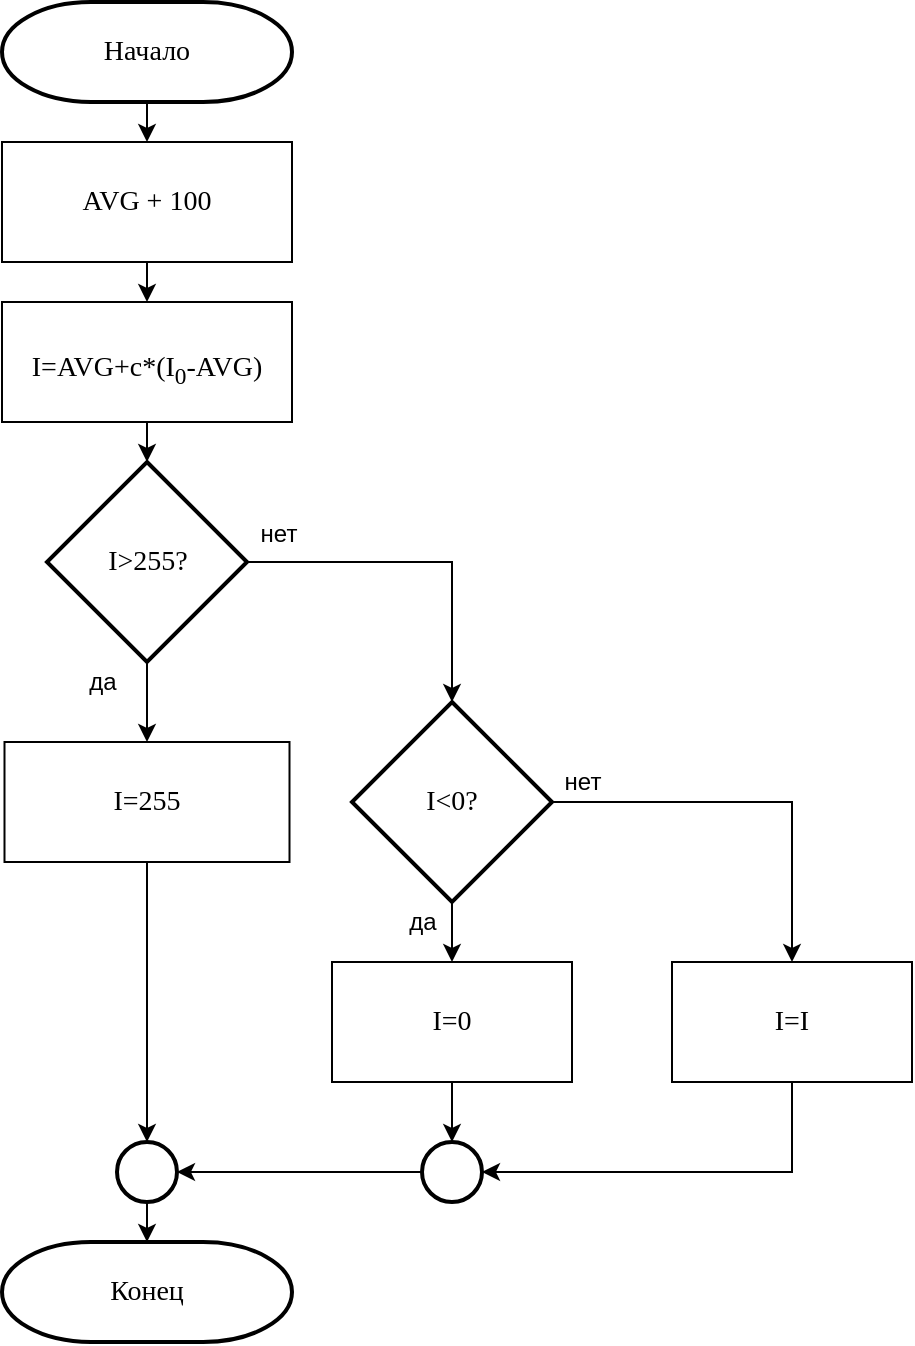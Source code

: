<mxfile version="12.6.5" type="device" pages="7"><diagram id="uu2muTnytxg8bOcGCWo8" name="А1 Повышение контраста"><mxGraphModel dx="1086" dy="806" grid="0" gridSize="10" guides="1" tooltips="1" connect="1" arrows="1" fold="1" page="1" pageScale="1" pageWidth="827" pageHeight="1169" math="0" shadow="0"><root><mxCell id="0"/><mxCell id="1" parent="0"/><mxCell id="JZ5MmsH0uxC-nRDER3Vd-10" style="edgeStyle=orthogonalEdgeStyle;rounded=0;orthogonalLoop=1;jettySize=auto;html=1;exitX=0.5;exitY=1;exitDx=0;exitDy=0;exitPerimeter=0;entryX=0.5;entryY=0;entryDx=0;entryDy=0;" parent="1" source="JZ5MmsH0uxC-nRDER3Vd-1" target="JZ5MmsH0uxC-nRDER3Vd-2" edge="1"><mxGeometry relative="1" as="geometry"/></mxCell><mxCell id="JZ5MmsH0uxC-nRDER3Vd-1" value="&lt;font face=&quot;Times New Roman&quot; style=&quot;font-size: 14px&quot;&gt;Начало&lt;/font&gt;" style="strokeWidth=2;html=1;shape=mxgraph.flowchart.terminator;whiteSpace=wrap;" parent="1" vertex="1"><mxGeometry x="55" y="210" width="145" height="50" as="geometry"/></mxCell><mxCell id="JZ5MmsH0uxC-nRDER3Vd-11" style="edgeStyle=orthogonalEdgeStyle;rounded=0;orthogonalLoop=1;jettySize=auto;html=1;exitX=0.5;exitY=1;exitDx=0;exitDy=0;entryX=0.5;entryY=0;entryDx=0;entryDy=0;" parent="1" source="JZ5MmsH0uxC-nRDER3Vd-2" target="JZ5MmsH0uxC-nRDER3Vd-3" edge="1"><mxGeometry relative="1" as="geometry"/></mxCell><mxCell id="JZ5MmsH0uxC-nRDER3Vd-2" value="&lt;font style=&quot;font-size: 14px&quot; face=&quot;Times New Roman&quot;&gt;AVG + 100&lt;/font&gt;" style="rounded=0;whiteSpace=wrap;html=1;" parent="1" vertex="1"><mxGeometry x="55" y="280" width="145" height="60" as="geometry"/></mxCell><mxCell id="JZ5MmsH0uxC-nRDER3Vd-12" style="edgeStyle=orthogonalEdgeStyle;rounded=0;orthogonalLoop=1;jettySize=auto;html=1;exitX=0.5;exitY=1;exitDx=0;exitDy=0;entryX=0.5;entryY=0;entryDx=0;entryDy=0;entryPerimeter=0;" parent="1" source="JZ5MmsH0uxC-nRDER3Vd-3" target="JZ5MmsH0uxC-nRDER3Vd-4" edge="1"><mxGeometry relative="1" as="geometry"/></mxCell><mxCell id="JZ5MmsH0uxC-nRDER3Vd-3" value="&lt;font face=&quot;Times New Roman&quot; style=&quot;font-size: 14px&quot;&gt;I=AVG+c*(I&lt;sub&gt;0&lt;/sub&gt;-AVG)&lt;/font&gt;&lt;span style=&quot;font-size: 14pt ; line-height: 28px ; font-family: &amp;#34;times new roman&amp;#34; , serif&quot;&gt;&lt;span style=&quot;position: relative ; top: 6pt&quot;&gt;&lt;/span&gt;&lt;/span&gt;&lt;span style=&quot;white-space: normal ; font-size: 14pt ; line-height: 28px ; font-family: &amp;#34;times new roman&amp;#34; , serif&quot;&gt;&lt;span style=&quot;position: relative ; top: 6pt&quot;&gt;&lt;/span&gt;&lt;/span&gt;" style="rounded=0;whiteSpace=wrap;html=1;" parent="1" vertex="1"><mxGeometry x="55" y="360" width="145" height="60" as="geometry"/></mxCell><mxCell id="JZ5MmsH0uxC-nRDER3Vd-13" style="edgeStyle=orthogonalEdgeStyle;rounded=0;orthogonalLoop=1;jettySize=auto;html=1;exitX=0.5;exitY=1;exitDx=0;exitDy=0;exitPerimeter=0;entryX=0.5;entryY=0;entryDx=0;entryDy=0;" parent="1" source="JZ5MmsH0uxC-nRDER3Vd-4" target="JZ5MmsH0uxC-nRDER3Vd-5" edge="1"><mxGeometry relative="1" as="geometry"/></mxCell><mxCell id="JZ5MmsH0uxC-nRDER3Vd-14" style="edgeStyle=orthogonalEdgeStyle;rounded=0;orthogonalLoop=1;jettySize=auto;html=1;exitX=1;exitY=0.5;exitDx=0;exitDy=0;exitPerimeter=0;entryX=0.5;entryY=0;entryDx=0;entryDy=0;entryPerimeter=0;" parent="1" source="JZ5MmsH0uxC-nRDER3Vd-4" target="JZ5MmsH0uxC-nRDER3Vd-6" edge="1"><mxGeometry relative="1" as="geometry"/></mxCell><mxCell id="JZ5MmsH0uxC-nRDER3Vd-4" value="&lt;font face=&quot;Times New Roman&quot; style=&quot;font-size: 14px&quot;&gt;I&amp;gt;255?&lt;/font&gt;" style="strokeWidth=2;html=1;shape=mxgraph.flowchart.decision;whiteSpace=wrap;" parent="1" vertex="1"><mxGeometry x="77.5" y="440" width="100" height="100" as="geometry"/></mxCell><mxCell id="JZ5MmsH0uxC-nRDER3Vd-23" style="edgeStyle=orthogonalEdgeStyle;rounded=0;orthogonalLoop=1;jettySize=auto;html=1;exitX=0.5;exitY=1;exitDx=0;exitDy=0;entryX=0.5;entryY=0;entryDx=0;entryDy=0;entryPerimeter=0;" parent="1" source="JZ5MmsH0uxC-nRDER3Vd-5" target="JZ5MmsH0uxC-nRDER3Vd-21" edge="1"><mxGeometry relative="1" as="geometry"/></mxCell><mxCell id="JZ5MmsH0uxC-nRDER3Vd-5" value="&lt;font face=&quot;Times New Roman&quot; style=&quot;font-size: 14px&quot;&gt;I=255&lt;/font&gt;" style="rounded=0;whiteSpace=wrap;html=1;" parent="1" vertex="1"><mxGeometry x="56.25" y="580" width="142.5" height="60" as="geometry"/></mxCell><mxCell id="JZ5MmsH0uxC-nRDER3Vd-17" style="edgeStyle=orthogonalEdgeStyle;rounded=0;orthogonalLoop=1;jettySize=auto;html=1;exitX=0.5;exitY=1;exitDx=0;exitDy=0;exitPerimeter=0;" parent="1" source="JZ5MmsH0uxC-nRDER3Vd-6" target="JZ5MmsH0uxC-nRDER3Vd-7" edge="1"><mxGeometry relative="1" as="geometry"/></mxCell><mxCell id="JZ5MmsH0uxC-nRDER3Vd-19" style="edgeStyle=orthogonalEdgeStyle;rounded=0;orthogonalLoop=1;jettySize=auto;html=1;exitX=1;exitY=0.5;exitDx=0;exitDy=0;exitPerimeter=0;" parent="1" source="JZ5MmsH0uxC-nRDER3Vd-6" target="JZ5MmsH0uxC-nRDER3Vd-8" edge="1"><mxGeometry relative="1" as="geometry"/></mxCell><mxCell id="JZ5MmsH0uxC-nRDER3Vd-6" value="&lt;font face=&quot;Times New Roman&quot; style=&quot;font-size: 14px&quot;&gt;I&amp;lt;0?&lt;/font&gt;" style="strokeWidth=2;html=1;shape=mxgraph.flowchart.decision;whiteSpace=wrap;" parent="1" vertex="1"><mxGeometry x="230" y="560" width="100" height="100" as="geometry"/></mxCell><mxCell id="JZ5MmsH0uxC-nRDER3Vd-25" style="edgeStyle=orthogonalEdgeStyle;rounded=0;orthogonalLoop=1;jettySize=auto;html=1;exitX=0.5;exitY=1;exitDx=0;exitDy=0;entryX=0.5;entryY=0;entryDx=0;entryDy=0;entryPerimeter=0;" parent="1" source="JZ5MmsH0uxC-nRDER3Vd-7" target="JZ5MmsH0uxC-nRDER3Vd-24" edge="1"><mxGeometry relative="1" as="geometry"/></mxCell><mxCell id="JZ5MmsH0uxC-nRDER3Vd-7" value="&lt;font face=&quot;Times New Roman&quot; style=&quot;font-size: 14px&quot;&gt;I=0&lt;/font&gt;" style="rounded=0;whiteSpace=wrap;html=1;" parent="1" vertex="1"><mxGeometry x="220" y="690" width="120" height="60" as="geometry"/></mxCell><mxCell id="JZ5MmsH0uxC-nRDER3Vd-26" style="edgeStyle=orthogonalEdgeStyle;rounded=0;orthogonalLoop=1;jettySize=auto;html=1;exitX=0.5;exitY=1;exitDx=0;exitDy=0;entryX=1;entryY=0.5;entryDx=0;entryDy=0;entryPerimeter=0;" parent="1" source="JZ5MmsH0uxC-nRDER3Vd-8" target="JZ5MmsH0uxC-nRDER3Vd-24" edge="1"><mxGeometry relative="1" as="geometry"/></mxCell><mxCell id="JZ5MmsH0uxC-nRDER3Vd-8" value="&lt;font face=&quot;Times New Roman&quot; style=&quot;font-size: 14px&quot;&gt;I=I&lt;/font&gt;" style="rounded=0;whiteSpace=wrap;html=1;" parent="1" vertex="1"><mxGeometry x="390" y="690" width="120" height="60" as="geometry"/></mxCell><mxCell id="JZ5MmsH0uxC-nRDER3Vd-9" value="&lt;font face=&quot;Times New Roman&quot;&gt;&lt;span style=&quot;font-size: 14px&quot;&gt;Конец&lt;/span&gt;&lt;/font&gt;" style="strokeWidth=2;html=1;shape=mxgraph.flowchart.terminator;whiteSpace=wrap;" parent="1" vertex="1"><mxGeometry x="55" y="830" width="145" height="50" as="geometry"/></mxCell><mxCell id="JZ5MmsH0uxC-nRDER3Vd-15" value="да" style="text;html=1;align=center;verticalAlign=middle;resizable=0;points=[];autosize=1;" parent="1" vertex="1"><mxGeometry x="90" y="540" width="30" height="20" as="geometry"/></mxCell><mxCell id="JZ5MmsH0uxC-nRDER3Vd-16" value="нет" style="text;html=1;align=center;verticalAlign=middle;resizable=0;points=[];autosize=1;" parent="1" vertex="1"><mxGeometry x="177.5" y="466" width="30" height="20" as="geometry"/></mxCell><mxCell id="JZ5MmsH0uxC-nRDER3Vd-18" value="да" style="text;html=1;align=center;verticalAlign=middle;resizable=0;points=[];autosize=1;" parent="1" vertex="1"><mxGeometry x="250" y="660" width="30" height="20" as="geometry"/></mxCell><mxCell id="JZ5MmsH0uxC-nRDER3Vd-20" value="нет" style="text;html=1;align=center;verticalAlign=middle;resizable=0;points=[];autosize=1;" parent="1" vertex="1"><mxGeometry x="330" y="590" width="30" height="20" as="geometry"/></mxCell><mxCell id="JZ5MmsH0uxC-nRDER3Vd-22" style="edgeStyle=orthogonalEdgeStyle;rounded=0;orthogonalLoop=1;jettySize=auto;html=1;exitX=0.5;exitY=1;exitDx=0;exitDy=0;exitPerimeter=0;entryX=0.5;entryY=0;entryDx=0;entryDy=0;entryPerimeter=0;" parent="1" source="JZ5MmsH0uxC-nRDER3Vd-21" target="JZ5MmsH0uxC-nRDER3Vd-9" edge="1"><mxGeometry relative="1" as="geometry"/></mxCell><mxCell id="JZ5MmsH0uxC-nRDER3Vd-21" value="" style="strokeWidth=2;html=1;shape=mxgraph.flowchart.start_2;whiteSpace=wrap;" parent="1" vertex="1"><mxGeometry x="112.5" y="780" width="30" height="30" as="geometry"/></mxCell><mxCell id="JZ5MmsH0uxC-nRDER3Vd-27" style="edgeStyle=orthogonalEdgeStyle;rounded=0;orthogonalLoop=1;jettySize=auto;html=1;exitX=0;exitY=0.5;exitDx=0;exitDy=0;exitPerimeter=0;entryX=1;entryY=0.5;entryDx=0;entryDy=0;entryPerimeter=0;" parent="1" source="JZ5MmsH0uxC-nRDER3Vd-24" target="JZ5MmsH0uxC-nRDER3Vd-21" edge="1"><mxGeometry relative="1" as="geometry"/></mxCell><mxCell id="JZ5MmsH0uxC-nRDER3Vd-24" value="" style="strokeWidth=2;html=1;shape=mxgraph.flowchart.start_2;whiteSpace=wrap;" parent="1" vertex="1"><mxGeometry x="265" y="780" width="30" height="30" as="geometry"/></mxCell></root></mxGraphModel></diagram><diagram id="bX3_9jo1nmyJnsdHX9v1" name="А2 Удаление световых бликов"><mxGraphModel dx="1486" dy="806" grid="0" gridSize="10" guides="0" tooltips="1" connect="0" arrows="0" fold="1" page="0" pageScale="1" pageWidth="827" pageHeight="1169" math="0" shadow="0"><root><mxCell id="y3ShdnKkMd50CmlQq-lV-0"/><mxCell id="y3ShdnKkMd50CmlQq-lV-1" parent="y3ShdnKkMd50CmlQq-lV-0"/><mxCell id="ajP36oWPyEEUVl3osdqM-0" style="edgeStyle=orthogonalEdgeStyle;rounded=0;orthogonalLoop=1;jettySize=auto;html=1;exitX=0.5;exitY=1;exitDx=0;exitDy=0;exitPerimeter=0;entryX=0.5;entryY=0;entryDx=0;entryDy=0;" parent="y3ShdnKkMd50CmlQq-lV-1" source="ajP36oWPyEEUVl3osdqM-1" target="ajP36oWPyEEUVl3osdqM-3" edge="1"><mxGeometry relative="1" as="geometry"/></mxCell><mxCell id="ajP36oWPyEEUVl3osdqM-1" value="&lt;font face=&quot;Times New Roman&quot; style=&quot;font-size: 14px&quot;&gt;Начало&lt;/font&gt;" style="strokeWidth=2;html=1;shape=mxgraph.flowchart.terminator;whiteSpace=wrap;" parent="y3ShdnKkMd50CmlQq-lV-1" vertex="1"><mxGeometry y="100" width="145" height="50" as="geometry"/></mxCell><mxCell id="ajP36oWPyEEUVl3osdqM-2" style="edgeStyle=orthogonalEdgeStyle;rounded=0;orthogonalLoop=1;jettySize=auto;html=1;exitX=0.5;exitY=1;exitDx=0;exitDy=0;entryX=0.5;entryY=0;entryDx=0;entryDy=0;" parent="y3ShdnKkMd50CmlQq-lV-1" source="ajP36oWPyEEUVl3osdqM-3" target="ajP36oWPyEEUVl3osdqM-5" edge="1"><mxGeometry relative="1" as="geometry"/></mxCell><mxCell id="ajP36oWPyEEUVl3osdqM-3" value="&lt;font style=&quot;font-size: 14px&quot; face=&quot;Times New Roman&quot;&gt;Бинаризация&lt;/font&gt;" style="rounded=0;whiteSpace=wrap;html=1;" parent="y3ShdnKkMd50CmlQq-lV-1" vertex="1"><mxGeometry y="170" width="145" height="60" as="geometry"/></mxCell><mxCell id="ajP36oWPyEEUVl3osdqM-4" style="edgeStyle=orthogonalEdgeStyle;rounded=0;orthogonalLoop=1;jettySize=auto;html=1;exitX=0.5;exitY=1;exitDx=0;exitDy=0;entryX=0.5;entryY=0;entryDx=0;entryDy=0;entryPerimeter=0;" parent="y3ShdnKkMd50CmlQq-lV-1" source="ajP36oWPyEEUVl3osdqM-5" edge="1"><mxGeometry relative="1" as="geometry"><mxPoint x="72.5" y="330" as="targetPoint"/></mxGeometry></mxCell><mxCell id="ajP36oWPyEEUVl3osdqM-5" value="&lt;font face=&quot;Times New Roman&quot;&gt;&lt;span style=&quot;font-size: 14px&quot;&gt;Медианная фильтрация ядром 3 на 3&lt;/span&gt;&lt;/font&gt;" style="rounded=0;whiteSpace=wrap;html=1;" parent="y3ShdnKkMd50CmlQq-lV-1" vertex="1"><mxGeometry y="250" width="145" height="60" as="geometry"/></mxCell><mxCell id="ajP36oWPyEEUVl3osdqM-18" value="&lt;font face=&quot;Times New Roman&quot;&gt;&lt;span style=&quot;font-size: 14px&quot;&gt;Конец&lt;/span&gt;&lt;/font&gt;" style="strokeWidth=2;html=1;shape=mxgraph.flowchart.terminator;whiteSpace=wrap;" parent="y3ShdnKkMd50CmlQq-lV-1" vertex="1"><mxGeometry y="860" width="145" height="50" as="geometry"/></mxCell><mxCell id="ajP36oWPyEEUVl3osdqM-29" value="" style="edgeStyle=orthogonalEdgeStyle;rounded=0;orthogonalLoop=1;jettySize=auto;html=1;" parent="y3ShdnKkMd50CmlQq-lV-1" source="ajP36oWPyEEUVl3osdqM-27" target="ajP36oWPyEEUVl3osdqM-28" edge="1"><mxGeometry relative="1" as="geometry"/></mxCell><mxCell id="ajP36oWPyEEUVl3osdqM-27" value="&lt;font face=&quot;Times New Roman&quot;&gt;&lt;span style=&quot;font-size: 14px&quot;&gt;Дилатация ядром 7 на 7&lt;/span&gt;&lt;/font&gt;" style="rounded=0;whiteSpace=wrap;html=1;" parent="y3ShdnKkMd50CmlQq-lV-1" vertex="1"><mxGeometry y="330" width="145" height="60" as="geometry"/></mxCell><mxCell id="ajP36oWPyEEUVl3osdqM-31" value="" style="edgeStyle=orthogonalEdgeStyle;rounded=0;orthogonalLoop=1;jettySize=auto;html=1;" parent="y3ShdnKkMd50CmlQq-lV-1" source="ajP36oWPyEEUVl3osdqM-28" target="ajP36oWPyEEUVl3osdqM-30" edge="1"><mxGeometry relative="1" as="geometry"/></mxCell><mxCell id="ajP36oWPyEEUVl3osdqM-28" value="&lt;font face=&quot;Times New Roman&quot;&gt;&lt;span style=&quot;font-size: 14px&quot;&gt;Поиск контуров&lt;/span&gt;&lt;/font&gt;" style="rounded=0;whiteSpace=wrap;html=1;" parent="y3ShdnKkMd50CmlQq-lV-1" vertex="1"><mxGeometry y="410" width="145" height="60" as="geometry"/></mxCell><mxCell id="ajP36oWPyEEUVl3osdqM-33" value="" style="edgeStyle=orthogonalEdgeStyle;rounded=0;orthogonalLoop=1;jettySize=auto;html=1;" parent="y3ShdnKkMd50CmlQq-lV-1" source="ajP36oWPyEEUVl3osdqM-30" edge="1"><mxGeometry relative="1" as="geometry"><mxPoint x="72.5" y="570" as="targetPoint"/></mxGeometry></mxCell><mxCell id="ajP36oWPyEEUVl3osdqM-30" value="&lt;font face=&quot;Times New Roman&quot;&gt;&lt;span style=&quot;font-size: 14px&quot;&gt;Определение площади контуров&lt;/span&gt;&lt;/font&gt;" style="rounded=0;whiteSpace=wrap;html=1;" parent="y3ShdnKkMd50CmlQq-lV-1" vertex="1"><mxGeometry y="490" width="145" height="60" as="geometry"/></mxCell><mxCell id="ajP36oWPyEEUVl3osdqM-36" style="edgeStyle=orthogonalEdgeStyle;rounded=0;orthogonalLoop=1;jettySize=auto;html=1;exitX=0.5;exitY=1;exitDx=0;exitDy=0;" parent="y3ShdnKkMd50CmlQq-lV-1" source="ajP36oWPyEEUVl3osdqM-34" target="ajP36oWPyEEUVl3osdqM-35" edge="1"><mxGeometry relative="1" as="geometry"/></mxCell><mxCell id="ajP36oWPyEEUVl3osdqM-39" style="edgeStyle=orthogonalEdgeStyle;rounded=0;orthogonalLoop=1;jettySize=auto;html=1;exitX=1;exitY=0.5;exitDx=0;exitDy=0;entryX=0.5;entryY=0;entryDx=0;entryDy=0;" parent="y3ShdnKkMd50CmlQq-lV-1" source="ajP36oWPyEEUVl3osdqM-34" target="ajP36oWPyEEUVl3osdqM-38" edge="1"><mxGeometry relative="1" as="geometry"/></mxCell><mxCell id="ajP36oWPyEEUVl3osdqM-34" value="&lt;font face=&quot;Times New Roman&quot;&gt;Площадь хотя &lt;br&gt;бы одного контура&lt;br&gt;&amp;nbsp;&amp;gt;=5000 пикселей?&lt;/font&gt;" style="rhombus;whiteSpace=wrap;html=1;" parent="y3ShdnKkMd50CmlQq-lV-1" vertex="1"><mxGeometry x="3.75" y="570" width="137.5" height="137.5" as="geometry"/></mxCell><mxCell id="ajP36oWPyEEUVl3osdqM-43" style="edgeStyle=orthogonalEdgeStyle;rounded=0;orthogonalLoop=1;jettySize=auto;html=1;exitX=0.5;exitY=1;exitDx=0;exitDy=0;entryX=0.5;entryY=0;entryDx=0;entryDy=0;entryPerimeter=0;" parent="y3ShdnKkMd50CmlQq-lV-1" source="ajP36oWPyEEUVl3osdqM-35" target="ajP36oWPyEEUVl3osdqM-42" edge="1"><mxGeometry relative="1" as="geometry"/></mxCell><mxCell id="ajP36oWPyEEUVl3osdqM-35" value="&lt;font face=&quot;Times New Roman&quot;&gt;&lt;span style=&quot;font-size: 14px&quot;&gt;Заполнение площади этих контуров фоновым цветом&lt;/span&gt;&lt;/font&gt;" style="rounded=0;whiteSpace=wrap;html=1;" parent="y3ShdnKkMd50CmlQq-lV-1" vertex="1"><mxGeometry y="730" width="145" height="60" as="geometry"/></mxCell><mxCell id="ajP36oWPyEEUVl3osdqM-45" style="edgeStyle=orthogonalEdgeStyle;rounded=0;orthogonalLoop=1;jettySize=auto;html=1;exitX=0.5;exitY=1;exitDx=0;exitDy=0;entryX=1;entryY=0.5;entryDx=0;entryDy=0;entryPerimeter=0;" parent="y3ShdnKkMd50CmlQq-lV-1" source="ajP36oWPyEEUVl3osdqM-38" target="ajP36oWPyEEUVl3osdqM-42" edge="1"><mxGeometry relative="1" as="geometry"/></mxCell><mxCell id="ajP36oWPyEEUVl3osdqM-38" value="&lt;font face=&quot;Times New Roman&quot;&gt;&lt;span style=&quot;font-size: 14px&quot;&gt;Отсутствие блика&lt;/span&gt;&lt;/font&gt;" style="rounded=0;whiteSpace=wrap;html=1;" parent="y3ShdnKkMd50CmlQq-lV-1" vertex="1"><mxGeometry x="170" y="730" width="145" height="60" as="geometry"/></mxCell><mxCell id="ajP36oWPyEEUVl3osdqM-40" value="да" style="text;html=1;align=center;verticalAlign=middle;resizable=0;points=[];autosize=1;" parent="y3ShdnKkMd50CmlQq-lV-1" vertex="1"><mxGeometry x="39" y="707.5" width="30" height="20" as="geometry"/></mxCell><mxCell id="ajP36oWPyEEUVl3osdqM-41" value="нет" style="text;html=1;align=center;verticalAlign=middle;resizable=0;points=[];autosize=1;" parent="y3ShdnKkMd50CmlQq-lV-1" vertex="1"><mxGeometry x="141.25" y="614" width="30" height="20" as="geometry"/></mxCell><mxCell id="ajP36oWPyEEUVl3osdqM-44" style="edgeStyle=orthogonalEdgeStyle;rounded=0;orthogonalLoop=1;jettySize=auto;html=1;exitX=0.5;exitY=1;exitDx=0;exitDy=0;exitPerimeter=0;entryX=0.5;entryY=0;entryDx=0;entryDy=0;entryPerimeter=0;" parent="y3ShdnKkMd50CmlQq-lV-1" source="ajP36oWPyEEUVl3osdqM-42" target="ajP36oWPyEEUVl3osdqM-18" edge="1"><mxGeometry relative="1" as="geometry"/></mxCell><mxCell id="ajP36oWPyEEUVl3osdqM-42" value="" style="strokeWidth=2;html=1;shape=mxgraph.flowchart.start_2;whiteSpace=wrap;" parent="y3ShdnKkMd50CmlQq-lV-1" vertex="1"><mxGeometry x="57.5" y="810" width="30" height="30" as="geometry"/></mxCell></root></mxGraphModel></diagram><diagram id="_p-xGe7Zf0h__5XmE-f6" name="А3 Удаление шума"><mxGraphModel dx="1086" dy="806" grid="0" gridSize="10" guides="1" tooltips="1" connect="1" arrows="1" fold="1" page="0" pageScale="1" pageWidth="827" pageHeight="1169" math="0" shadow="0"><root><mxCell id="lOt5t2OsmP3uIQeBTkKt-0"/><mxCell id="lOt5t2OsmP3uIQeBTkKt-1" parent="lOt5t2OsmP3uIQeBTkKt-0"/><mxCell id="3IH12Q9PtVJa71XSbgJj-1" style="edgeStyle=orthogonalEdgeStyle;rounded=0;orthogonalLoop=1;jettySize=auto;html=1;exitX=0.5;exitY=1;exitDx=0;exitDy=0;exitPerimeter=0;entryX=0.5;entryY=0;entryDx=0;entryDy=0;" parent="lOt5t2OsmP3uIQeBTkKt-1" source="kNSCgWXRia6WW0OSnr1Y-0" target="3IH12Q9PtVJa71XSbgJj-0" edge="1"><mxGeometry relative="1" as="geometry"/></mxCell><mxCell id="kNSCgWXRia6WW0OSnr1Y-0" value="&lt;font face=&quot;Times New Roman&quot; style=&quot;font-size: 14px&quot;&gt;Начало&lt;/font&gt;" style="strokeWidth=2;html=1;shape=mxgraph.flowchart.terminator;whiteSpace=wrap;" parent="lOt5t2OsmP3uIQeBTkKt-1" vertex="1"><mxGeometry x="120" y="120" width="145" height="50" as="geometry"/></mxCell><mxCell id="3IH12Q9PtVJa71XSbgJj-3" value="" style="edgeStyle=orthogonalEdgeStyle;rounded=0;orthogonalLoop=1;jettySize=auto;html=1;" parent="lOt5t2OsmP3uIQeBTkKt-1" source="3IH12Q9PtVJa71XSbgJj-0" target="3IH12Q9PtVJa71XSbgJj-2" edge="1"><mxGeometry relative="1" as="geometry"/></mxCell><mxCell id="3IH12Q9PtVJa71XSbgJj-0" value="&lt;font style=&quot;font-size: 14px&quot; face=&quot;Times New Roman&quot;&gt;Поиск контуров&lt;/font&gt;" style="rounded=0;whiteSpace=wrap;html=1;" parent="lOt5t2OsmP3uIQeBTkKt-1" vertex="1"><mxGeometry x="120" y="190" width="145" height="60" as="geometry"/></mxCell><mxCell id="3IH12Q9PtVJa71XSbgJj-5" value="" style="edgeStyle=orthogonalEdgeStyle;rounded=0;orthogonalLoop=1;jettySize=auto;html=1;" parent="lOt5t2OsmP3uIQeBTkKt-1" source="3IH12Q9PtVJa71XSbgJj-2" target="3IH12Q9PtVJa71XSbgJj-4" edge="1"><mxGeometry relative="1" as="geometry"/></mxCell><mxCell id="3IH12Q9PtVJa71XSbgJj-2" value="&lt;font face=&quot;Times New Roman&quot;&gt;&lt;span style=&quot;font-size: 14px&quot;&gt;Определение площади контуров&lt;/span&gt;&lt;/font&gt;" style="rounded=0;whiteSpace=wrap;html=1;" parent="lOt5t2OsmP3uIQeBTkKt-1" vertex="1"><mxGeometry x="120" y="270" width="145" height="60" as="geometry"/></mxCell><mxCell id="3IH12Q9PtVJa71XSbgJj-7" value="" style="edgeStyle=orthogonalEdgeStyle;rounded=0;orthogonalLoop=1;jettySize=auto;html=1;" parent="lOt5t2OsmP3uIQeBTkKt-1" source="3IH12Q9PtVJa71XSbgJj-4" edge="1"><mxGeometry relative="1" as="geometry"><mxPoint x="192.5" y="430" as="targetPoint"/></mxGeometry></mxCell><mxCell id="3IH12Q9PtVJa71XSbgJj-4" value="&lt;font face=&quot;Times New Roman&quot;&gt;&lt;span style=&quot;font-size: 14px&quot;&gt;Определение количества найденных контуров&lt;/span&gt;&lt;/font&gt;" style="rounded=0;whiteSpace=wrap;html=1;" parent="lOt5t2OsmP3uIQeBTkKt-1" vertex="1"><mxGeometry x="120" y="350" width="145" height="60" as="geometry"/></mxCell><mxCell id="3IH12Q9PtVJa71XSbgJj-11" value="" style="edgeStyle=orthogonalEdgeStyle;rounded=0;orthogonalLoop=1;jettySize=auto;html=1;" parent="lOt5t2OsmP3uIQeBTkKt-1" source="3IH12Q9PtVJa71XSbgJj-8" target="3IH12Q9PtVJa71XSbgJj-10" edge="1"><mxGeometry relative="1" as="geometry"/></mxCell><mxCell id="3IH12Q9PtVJa71XSbgJj-8" value="&lt;font face=&quot;Times New Roman&quot;&gt;&lt;span style=&quot;font-size: 14px&quot;&gt;Поиск самого большого контура (контура маркировки)&lt;/span&gt;&lt;/font&gt;" style="rounded=0;whiteSpace=wrap;html=1;" parent="lOt5t2OsmP3uIQeBTkKt-1" vertex="1"><mxGeometry x="120" y="430" width="145" height="60" as="geometry"/></mxCell><mxCell id="3IH12Q9PtVJa71XSbgJj-13" style="edgeStyle=orthogonalEdgeStyle;rounded=0;orthogonalLoop=1;jettySize=auto;html=1;exitX=0.5;exitY=1;exitDx=0;exitDy=0;entryX=0.5;entryY=0;entryDx=0;entryDy=0;entryPerimeter=0;" parent="lOt5t2OsmP3uIQeBTkKt-1" source="3IH12Q9PtVJa71XSbgJj-10" target="3IH12Q9PtVJa71XSbgJj-12" edge="1"><mxGeometry relative="1" as="geometry"/></mxCell><mxCell id="3IH12Q9PtVJa71XSbgJj-10" value="&lt;font face=&quot;Times New Roman&quot;&gt;&lt;span style=&quot;font-size: 14px&quot;&gt;Установка яркости пикселей = 0 для всех остальных контуров&lt;/span&gt;&lt;/font&gt;" style="rounded=0;whiteSpace=wrap;html=1;" parent="lOt5t2OsmP3uIQeBTkKt-1" vertex="1"><mxGeometry x="120" y="510" width="145" height="60" as="geometry"/></mxCell><mxCell id="3IH12Q9PtVJa71XSbgJj-12" value="&lt;font face=&quot;Times New Roman&quot; style=&quot;font-size: 14px&quot;&gt;Конец&lt;/font&gt;" style="strokeWidth=2;html=1;shape=mxgraph.flowchart.terminator;whiteSpace=wrap;" parent="lOt5t2OsmP3uIQeBTkKt-1" vertex="1"><mxGeometry x="120" y="590" width="145" height="50" as="geometry"/></mxCell></root></mxGraphModel></diagram><diagram id="vcIcZKIq7Nj1-6jePEug" name="А4 Выделение области с числами"><mxGraphModel dx="1086" dy="806" grid="0" gridSize="10" guides="1" tooltips="1" connect="1" arrows="1" fold="1" page="1" pageScale="1" pageWidth="827" pageHeight="1169" math="0" shadow="0"><root><mxCell id="12fpztCBDXEpaMZQKnHm-0"/><mxCell id="12fpztCBDXEpaMZQKnHm-1" parent="12fpztCBDXEpaMZQKnHm-0"/><mxCell id="VjVcdzo-6Z1TSpDe0e4c-0" style="edgeStyle=orthogonalEdgeStyle;rounded=0;orthogonalLoop=1;jettySize=auto;html=1;exitX=0.5;exitY=1;exitDx=0;exitDy=0;exitPerimeter=0;entryX=0.5;entryY=0;entryDx=0;entryDy=0;" parent="12fpztCBDXEpaMZQKnHm-1" source="VjVcdzo-6Z1TSpDe0e4c-1" target="VjVcdzo-6Z1TSpDe0e4c-3" edge="1"><mxGeometry relative="1" as="geometry"/></mxCell><mxCell id="VjVcdzo-6Z1TSpDe0e4c-1" value="&lt;font face=&quot;Times New Roman&quot; style=&quot;font-size: 14px&quot;&gt;Начало&lt;/font&gt;" style="strokeWidth=2;html=1;shape=mxgraph.flowchart.terminator;whiteSpace=wrap;" parent="12fpztCBDXEpaMZQKnHm-1" vertex="1"><mxGeometry x="120" y="120" width="145" height="50" as="geometry"/></mxCell><mxCell id="VjVcdzo-6Z1TSpDe0e4c-2" value="" style="edgeStyle=orthogonalEdgeStyle;rounded=0;orthogonalLoop=1;jettySize=auto;html=1;" parent="12fpztCBDXEpaMZQKnHm-1" source="VjVcdzo-6Z1TSpDe0e4c-3" target="VjVcdzo-6Z1TSpDe0e4c-5" edge="1"><mxGeometry relative="1" as="geometry"/></mxCell><mxCell id="VjVcdzo-6Z1TSpDe0e4c-3" value="&lt;font style=&quot;font-size: 14px&quot; face=&quot;Times New Roman&quot;&gt;Дилатация ядром &lt;br&gt;21 на 13&lt;/font&gt;" style="rounded=0;whiteSpace=wrap;html=1;" parent="12fpztCBDXEpaMZQKnHm-1" vertex="1"><mxGeometry x="120" y="190" width="145" height="60" as="geometry"/></mxCell><mxCell id="VjVcdzo-6Z1TSpDe0e4c-4" value="" style="edgeStyle=orthogonalEdgeStyle;rounded=0;orthogonalLoop=1;jettySize=auto;html=1;" parent="12fpztCBDXEpaMZQKnHm-1" source="VjVcdzo-6Z1TSpDe0e4c-5" target="VjVcdzo-6Z1TSpDe0e4c-7" edge="1"><mxGeometry relative="1" as="geometry"/></mxCell><mxCell id="VjVcdzo-6Z1TSpDe0e4c-5" value="&lt;font face=&quot;Times New Roman&quot;&gt;&lt;span style=&quot;font-size: 14px&quot;&gt;Поиск контуров&lt;/span&gt;&lt;/font&gt;" style="rounded=0;whiteSpace=wrap;html=1;" parent="12fpztCBDXEpaMZQKnHm-1" vertex="1"><mxGeometry x="120" y="270" width="145" height="60" as="geometry"/></mxCell><mxCell id="VjVcdzo-6Z1TSpDe0e4c-6" value="" style="edgeStyle=orthogonalEdgeStyle;rounded=0;orthogonalLoop=1;jettySize=auto;html=1;" parent="12fpztCBDXEpaMZQKnHm-1" source="VjVcdzo-6Z1TSpDe0e4c-7" edge="1"><mxGeometry relative="1" as="geometry"><mxPoint x="192.5" y="430" as="targetPoint"/></mxGeometry></mxCell><mxCell id="VjVcdzo-6Z1TSpDe0e4c-7" value="&lt;font face=&quot;Times New Roman&quot;&gt;&lt;span style=&quot;font-size: 14px&quot;&gt;Определение количества найденных контуров&lt;/span&gt;&lt;/font&gt;" style="rounded=0;whiteSpace=wrap;html=1;" parent="12fpztCBDXEpaMZQKnHm-1" vertex="1"><mxGeometry x="120" y="350" width="145" height="60" as="geometry"/></mxCell><mxCell id="VjVcdzo-6Z1TSpDe0e4c-14" value="" style="edgeStyle=orthogonalEdgeStyle;rounded=0;orthogonalLoop=1;jettySize=auto;html=1;" parent="12fpztCBDXEpaMZQKnHm-1" source="VjVcdzo-6Z1TSpDe0e4c-9" target="VjVcdzo-6Z1TSpDe0e4c-13" edge="1"><mxGeometry relative="1" as="geometry"/></mxCell><mxCell id="VjVcdzo-6Z1TSpDe0e4c-9" value="&lt;font face=&quot;Times New Roman&quot;&gt;&lt;span style=&quot;font-size: 14px&quot;&gt;Отрисовка прямоугольной области вокруг каждого найденного контура&lt;/span&gt;&lt;/font&gt;" style="rounded=0;whiteSpace=wrap;html=1;" parent="12fpztCBDXEpaMZQKnHm-1" vertex="1"><mxGeometry x="120" y="430" width="145" height="60" as="geometry"/></mxCell><mxCell id="VjVcdzo-6Z1TSpDe0e4c-15" style="edgeStyle=orthogonalEdgeStyle;rounded=0;orthogonalLoop=1;jettySize=auto;html=1;exitX=0.5;exitY=1;exitDx=0;exitDy=0;entryX=0.5;entryY=0;entryDx=0;entryDy=0;" parent="12fpztCBDXEpaMZQKnHm-1" source="VjVcdzo-6Z1TSpDe0e4c-13" target="VjVcdzo-6Z1TSpDe0e4c-11" edge="1"><mxGeometry relative="1" as="geometry"/></mxCell><mxCell id="VjVcdzo-6Z1TSpDe0e4c-13" value="&lt;font face=&quot;Times New Roman&quot;&gt;&lt;span style=&quot;font-size: 14px&quot;&gt;Объединение прямоугольников в один&lt;/span&gt;&lt;/font&gt;" style="rounded=0;whiteSpace=wrap;html=1;" parent="12fpztCBDXEpaMZQKnHm-1" vertex="1"><mxGeometry x="120" y="510" width="145" height="60" as="geometry"/></mxCell><mxCell id="VjVcdzo-6Z1TSpDe0e4c-18" value="" style="edgeStyle=orthogonalEdgeStyle;rounded=0;orthogonalLoop=1;jettySize=auto;html=1;" parent="12fpztCBDXEpaMZQKnHm-1" source="VjVcdzo-6Z1TSpDe0e4c-11" target="VjVcdzo-6Z1TSpDe0e4c-17" edge="1"><mxGeometry relative="1" as="geometry"/></mxCell><mxCell id="VjVcdzo-6Z1TSpDe0e4c-11" value="&lt;font face=&quot;Times New Roman&quot;&gt;&lt;span style=&quot;font-size: 14px&quot;&gt;Получение координат точек по краям прямоугольника&lt;/span&gt;&lt;/font&gt;" style="rounded=0;whiteSpace=wrap;html=1;" parent="12fpztCBDXEpaMZQKnHm-1" vertex="1"><mxGeometry x="120" y="590" width="145" height="60" as="geometry"/></mxCell><mxCell id="VjVcdzo-6Z1TSpDe0e4c-20" value="" style="edgeStyle=orthogonalEdgeStyle;rounded=0;orthogonalLoop=1;jettySize=auto;html=1;" parent="12fpztCBDXEpaMZQKnHm-1" source="VjVcdzo-6Z1TSpDe0e4c-17" target="VjVcdzo-6Z1TSpDe0e4c-19" edge="1"><mxGeometry relative="1" as="geometry"/></mxCell><mxCell id="VjVcdzo-6Z1TSpDe0e4c-17" value="&lt;font face=&quot;Times New Roman&quot;&gt;&lt;span style=&quot;font-size: 14px&quot;&gt;Поиск угла поворота маркировки&lt;/span&gt;&lt;/font&gt;" style="rounded=0;whiteSpace=wrap;html=1;" parent="12fpztCBDXEpaMZQKnHm-1" vertex="1"><mxGeometry x="120" y="670" width="145" height="60" as="geometry"/></mxCell><mxCell id="VjVcdzo-6Z1TSpDe0e4c-22" value="" style="edgeStyle=orthogonalEdgeStyle;rounded=0;orthogonalLoop=1;jettySize=auto;html=1;" parent="12fpztCBDXEpaMZQKnHm-1" source="VjVcdzo-6Z1TSpDe0e4c-19" target="VjVcdzo-6Z1TSpDe0e4c-21" edge="1"><mxGeometry relative="1" as="geometry"/></mxCell><mxCell id="VjVcdzo-6Z1TSpDe0e4c-19" value="&lt;font face=&quot;Times New Roman&quot;&gt;&lt;span style=&quot;font-size: 14px&quot;&gt;Выравнивание угла поворота относительно центра маркировки&lt;/span&gt;&lt;/font&gt;" style="rounded=0;whiteSpace=wrap;html=1;" parent="12fpztCBDXEpaMZQKnHm-1" vertex="1"><mxGeometry x="120" y="750" width="145" height="60" as="geometry"/></mxCell><mxCell id="VjVcdzo-6Z1TSpDe0e4c-24" value="" style="edgeStyle=orthogonalEdgeStyle;rounded=0;orthogonalLoop=1;jettySize=auto;html=1;" parent="12fpztCBDXEpaMZQKnHm-1" source="VjVcdzo-6Z1TSpDe0e4c-21" target="VjVcdzo-6Z1TSpDe0e4c-23" edge="1"><mxGeometry relative="1" as="geometry"/></mxCell><mxCell id="VjVcdzo-6Z1TSpDe0e4c-21" value="&lt;font face=&quot;Times New Roman&quot;&gt;&lt;span style=&quot;font-size: 14px&quot;&gt;Обредка изображения согласно координатам&amp;nbsp;&lt;/span&gt;&lt;/font&gt;" style="rounded=0;whiteSpace=wrap;html=1;" parent="12fpztCBDXEpaMZQKnHm-1" vertex="1"><mxGeometry x="120" y="830" width="145" height="60" as="geometry"/></mxCell><mxCell id="VjVcdzo-6Z1TSpDe0e4c-25" style="edgeStyle=orthogonalEdgeStyle;rounded=0;orthogonalLoop=1;jettySize=auto;html=1;exitX=0.5;exitY=1;exitDx=0;exitDy=0;entryX=0.5;entryY=0;entryDx=0;entryDy=0;entryPerimeter=0;" parent="12fpztCBDXEpaMZQKnHm-1" source="VjVcdzo-6Z1TSpDe0e4c-23" target="VjVcdzo-6Z1TSpDe0e4c-12" edge="1"><mxGeometry relative="1" as="geometry"/></mxCell><mxCell id="VjVcdzo-6Z1TSpDe0e4c-23" value="&lt;font face=&quot;Times New Roman&quot;&gt;&lt;span style=&quot;font-size: 14px&quot;&gt;Нормирование полученного изображения&lt;/span&gt;&lt;/font&gt;" style="rounded=0;whiteSpace=wrap;html=1;" parent="12fpztCBDXEpaMZQKnHm-1" vertex="1"><mxGeometry x="120" y="910" width="145" height="60" as="geometry"/></mxCell><mxCell id="VjVcdzo-6Z1TSpDe0e4c-12" value="&lt;font face=&quot;Times New Roman&quot; style=&quot;font-size: 14px&quot;&gt;Конец&lt;/font&gt;" style="strokeWidth=2;html=1;shape=mxgraph.flowchart.terminator;whiteSpace=wrap;" parent="12fpztCBDXEpaMZQKnHm-1" vertex="1"><mxGeometry x="120" y="990" width="145" height="50" as="geometry"/></mxCell></root></mxGraphModel></diagram><diagram id="TZPSuaaW5oZHcL3fULj3" name="А5 Получение массива чисел"><mxGraphModel dx="460" dy="813" grid="0" gridSize="10" guides="1" tooltips="1" connect="1" arrows="1" fold="1" page="1" pageScale="1" pageWidth="827" pageHeight="1169" math="0" shadow="0"><root><mxCell id="I2N_9mpvTDymESSizDuT-0"/><mxCell id="I2N_9mpvTDymESSizDuT-1" parent="I2N_9mpvTDymESSizDuT-0"/><mxCell id="6aO8GieSaFU-qPZBIiTy-1" style="edgeStyle=orthogonalEdgeStyle;rounded=0;orthogonalLoop=1;jettySize=auto;html=1;exitX=0.5;exitY=1;exitDx=0;exitDy=0;exitPerimeter=0;entryX=0.5;entryY=0;entryDx=0;entryDy=0;" edge="1" parent="I2N_9mpvTDymESSizDuT-1" source="FzC6OqlOYIufTBO7nd5N-0" target="6aO8GieSaFU-qPZBIiTy-0"><mxGeometry relative="1" as="geometry"/></mxCell><mxCell id="FzC6OqlOYIufTBO7nd5N-0" value="&lt;font face=&quot;Times New Roman&quot; style=&quot;font-size: 14px&quot;&gt;Начало&lt;/font&gt;" style="strokeWidth=2;html=1;shape=mxgraph.flowchart.terminator;whiteSpace=wrap;" vertex="1" parent="I2N_9mpvTDymESSizDuT-1"><mxGeometry x="120" y="120" width="145" height="50" as="geometry"/></mxCell><mxCell id="6aO8GieSaFU-qPZBIiTy-3" style="edgeStyle=orthogonalEdgeStyle;rounded=0;orthogonalLoop=1;jettySize=auto;html=1;exitX=0.5;exitY=1;exitDx=0;exitDy=0;entryX=0.5;entryY=0;entryDx=0;entryDy=0;entryPerimeter=0;" edge="1" parent="I2N_9mpvTDymESSizDuT-1" source="6aO8GieSaFU-qPZBIiTy-0" target="6aO8GieSaFU-qPZBIiTy-2"><mxGeometry relative="1" as="geometry"/></mxCell><mxCell id="6aO8GieSaFU-qPZBIiTy-0" value="&lt;font face=&quot;Times New Roman&quot;&gt;&lt;span style=&quot;font-size: 14px&quot;&gt;N=W/100&lt;/span&gt;&lt;/font&gt;" style="rounded=0;whiteSpace=wrap;html=1;" vertex="1" parent="I2N_9mpvTDymESSizDuT-1"><mxGeometry x="120" y="190" width="145" height="60" as="geometry"/></mxCell><mxCell id="6aO8GieSaFU-qPZBIiTy-2" value="&lt;font face=&quot;Times New Roman&quot; style=&quot;font-size: 14px&quot;&gt;Конец&lt;/font&gt;" style="strokeWidth=2;html=1;shape=mxgraph.flowchart.terminator;whiteSpace=wrap;" vertex="1" parent="I2N_9mpvTDymESSizDuT-1"><mxGeometry x="120" y="270" width="145" height="50" as="geometry"/></mxCell></root></mxGraphModel></diagram><diagram id="SG1Rpr3mQubMWNWNGwjf" name="А6 Распознавание цифр"><mxGraphModel dx="460" dy="813" grid="0" gridSize="10" guides="1" tooltips="1" connect="1" arrows="1" fold="1" page="1" pageScale="1" pageWidth="827" pageHeight="1169" math="0" shadow="0"><root><mxCell id="4Q93XaS_OT3MClzU-loz-0"/><mxCell id="4Q93XaS_OT3MClzU-loz-1" parent="4Q93XaS_OT3MClzU-loz-0"/><mxCell id="f18hKFM0Q58n2BaJq8LT-0" style="edgeStyle=orthogonalEdgeStyle;rounded=0;orthogonalLoop=1;jettySize=auto;html=1;exitX=0.5;exitY=1;exitDx=0;exitDy=0;exitPerimeter=0;entryX=0.5;entryY=0;entryDx=0;entryDy=0;" edge="1" parent="4Q93XaS_OT3MClzU-loz-1" source="f18hKFM0Q58n2BaJq8LT-1"><mxGeometry relative="1" as="geometry"><mxPoint x="112.5" y="260" as="targetPoint"/></mxGeometry></mxCell><mxCell id="f18hKFM0Q58n2BaJq8LT-1" value="&lt;font face=&quot;Times New Roman&quot; style=&quot;font-size: 14px&quot;&gt;Начало&lt;/font&gt;" style="strokeWidth=2;html=1;shape=mxgraph.flowchart.terminator;whiteSpace=wrap;" vertex="1" parent="4Q93XaS_OT3MClzU-loz-1"><mxGeometry x="40" y="190" width="145" height="50" as="geometry"/></mxCell><mxCell id="f18hKFM0Q58n2BaJq8LT-4" value="&lt;font face=&quot;Times New Roman&quot; style=&quot;font-size: 14px&quot;&gt;Конец&lt;/font&gt;" style="strokeWidth=2;html=1;shape=mxgraph.flowchart.terminator;whiteSpace=wrap;" vertex="1" parent="4Q93XaS_OT3MClzU-loz-1"><mxGeometry x="42.5" y="900" width="145" height="50" as="geometry"/></mxCell><mxCell id="f18hKFM0Q58n2BaJq8LT-7" value="" style="edgeStyle=orthogonalEdgeStyle;rounded=0;orthogonalLoop=1;jettySize=auto;html=1;" edge="1" parent="4Q93XaS_OT3MClzU-loz-1" source="f18hKFM0Q58n2BaJq8LT-5" target="f18hKFM0Q58n2BaJq8LT-6"><mxGeometry relative="1" as="geometry"/></mxCell><mxCell id="f18hKFM0Q58n2BaJq8LT-5" value="&lt;font style=&quot;font-size: 14px&quot; face=&quot;Times New Roman&quot;&gt;Тренировочный &lt;br&gt;датасет&lt;/font&gt;" style="shape=parallelogram;html=1;strokeWidth=2;perimeter=parallelogramPerimeter;whiteSpace=wrap;rounded=1;arcSize=12;size=0.23;" vertex="1" parent="4Q93XaS_OT3MClzU-loz-1"><mxGeometry x="40" y="260" width="150" height="60" as="geometry"/></mxCell><mxCell id="f18hKFM0Q58n2BaJq8LT-9" style="edgeStyle=orthogonalEdgeStyle;rounded=0;orthogonalLoop=1;jettySize=auto;html=1;exitX=0.5;exitY=1;exitDx=0;exitDy=0;entryX=0.5;entryY=0;entryDx=0;entryDy=0;" edge="1" parent="4Q93XaS_OT3MClzU-loz-1" source="f18hKFM0Q58n2BaJq8LT-6" target="f18hKFM0Q58n2BaJq8LT-8"><mxGeometry relative="1" as="geometry"/></mxCell><mxCell id="f18hKFM0Q58n2BaJq8LT-6" value="&lt;font style=&quot;font-size: 14px&quot; face=&quot;Times New Roman&quot;&gt;Тестовое &lt;br&gt;изображение&lt;/font&gt;" style="shape=parallelogram;html=1;strokeWidth=2;perimeter=parallelogramPerimeter;whiteSpace=wrap;rounded=1;arcSize=12;size=0.23;" vertex="1" parent="4Q93XaS_OT3MClzU-loz-1"><mxGeometry x="40" y="340" width="150" height="60" as="geometry"/></mxCell><mxCell id="f18hKFM0Q58n2BaJq8LT-11" value="" style="edgeStyle=orthogonalEdgeStyle;rounded=0;orthogonalLoop=1;jettySize=auto;html=1;" edge="1" parent="4Q93XaS_OT3MClzU-loz-1" source="f18hKFM0Q58n2BaJq8LT-8" target="f18hKFM0Q58n2BaJq8LT-10"><mxGeometry relative="1" as="geometry"/></mxCell><mxCell id="f18hKFM0Q58n2BaJq8LT-8" value="&lt;font style=&quot;font-size: 12px&quot; face=&quot;Times New Roman&quot;&gt;Масштабирование значений яркости пикселей тренировочных и тестового изображения&lt;/font&gt;" style="rounded=0;whiteSpace=wrap;html=1;" vertex="1" parent="4Q93XaS_OT3MClzU-loz-1"><mxGeometry x="40" y="420" width="150" height="60" as="geometry"/></mxCell><mxCell id="f18hKFM0Q58n2BaJq8LT-13" value="" style="edgeStyle=orthogonalEdgeStyle;rounded=0;orthogonalLoop=1;jettySize=auto;html=1;" edge="1" parent="4Q93XaS_OT3MClzU-loz-1" source="f18hKFM0Q58n2BaJq8LT-10" target="f18hKFM0Q58n2BaJq8LT-12"><mxGeometry relative="1" as="geometry"/></mxCell><mxCell id="f18hKFM0Q58n2BaJq8LT-10" value="&lt;font style=&quot;font-size: 14px&quot; face=&quot;Times New Roman&quot;&gt;Настройка входного слоя с линейной функцией активации&lt;/font&gt;" style="rounded=0;whiteSpace=wrap;html=1;" vertex="1" parent="4Q93XaS_OT3MClzU-loz-1"><mxGeometry x="40" y="500" width="150" height="60" as="geometry"/></mxCell><mxCell id="f18hKFM0Q58n2BaJq8LT-15" value="" style="edgeStyle=orthogonalEdgeStyle;rounded=0;orthogonalLoop=1;jettySize=auto;html=1;" edge="1" parent="4Q93XaS_OT3MClzU-loz-1" source="f18hKFM0Q58n2BaJq8LT-12" target="f18hKFM0Q58n2BaJq8LT-14"><mxGeometry relative="1" as="geometry"/></mxCell><mxCell id="f18hKFM0Q58n2BaJq8LT-12" value="&lt;font style=&quot;font-size: 14px&quot; face=&quot;Times New Roman&quot;&gt;Настройка выходного слоя с функцией активации Softmax&lt;/font&gt;" style="rounded=0;whiteSpace=wrap;html=1;" vertex="1" parent="4Q93XaS_OT3MClzU-loz-1"><mxGeometry x="40" y="580" width="150" height="60" as="geometry"/></mxCell><mxCell id="f18hKFM0Q58n2BaJq8LT-17" value="" style="edgeStyle=orthogonalEdgeStyle;rounded=0;orthogonalLoop=1;jettySize=auto;html=1;" edge="1" parent="4Q93XaS_OT3MClzU-loz-1" source="f18hKFM0Q58n2BaJq8LT-14" target="f18hKFM0Q58n2BaJq8LT-16"><mxGeometry relative="1" as="geometry"/></mxCell><mxCell id="f18hKFM0Q58n2BaJq8LT-14" value="&lt;font style=&quot;font-size: 14px&quot; face=&quot;Times New Roman&quot;&gt;Компиляция модели&lt;/font&gt;" style="rounded=0;whiteSpace=wrap;html=1;" vertex="1" parent="4Q93XaS_OT3MClzU-loz-1"><mxGeometry x="40" y="660" width="150" height="60" as="geometry"/></mxCell><mxCell id="f18hKFM0Q58n2BaJq8LT-19" value="" style="edgeStyle=orthogonalEdgeStyle;rounded=0;orthogonalLoop=1;jettySize=auto;html=1;" edge="1" parent="4Q93XaS_OT3MClzU-loz-1" source="f18hKFM0Q58n2BaJq8LT-16" target="f18hKFM0Q58n2BaJq8LT-18"><mxGeometry relative="1" as="geometry"/></mxCell><mxCell id="f18hKFM0Q58n2BaJq8LT-16" value="&lt;font style=&quot;font-size: 14px&quot; face=&quot;Times New Roman&quot;&gt;Запуск процесса обучения&lt;/font&gt;" style="rounded=0;whiteSpace=wrap;html=1;" vertex="1" parent="4Q93XaS_OT3MClzU-loz-1"><mxGeometry x="40" y="740" width="150" height="60" as="geometry"/></mxCell><mxCell id="f18hKFM0Q58n2BaJq8LT-20" style="edgeStyle=orthogonalEdgeStyle;rounded=0;orthogonalLoop=1;jettySize=auto;html=1;exitX=0.5;exitY=1;exitDx=0;exitDy=0;entryX=0.5;entryY=0;entryDx=0;entryDy=0;entryPerimeter=0;" edge="1" parent="4Q93XaS_OT3MClzU-loz-1" source="f18hKFM0Q58n2BaJq8LT-18" target="f18hKFM0Q58n2BaJq8LT-4"><mxGeometry relative="1" as="geometry"/></mxCell><mxCell id="f18hKFM0Q58n2BaJq8LT-18" value="&lt;font style=&quot;font-size: 14px&quot; face=&quot;Times New Roman&quot;&gt;Сохранение полученных весов&lt;/font&gt;" style="rounded=0;whiteSpace=wrap;html=1;" vertex="1" parent="4Q93XaS_OT3MClzU-loz-1"><mxGeometry x="40" y="820" width="150" height="60" as="geometry"/></mxCell><mxCell id="f18hKFM0Q58n2BaJq8LT-21" value="обучение" style="text;html=1;align=center;verticalAlign=middle;resizable=0;points=[];autosize=1;" vertex="1" parent="4Q93XaS_OT3MClzU-loz-1"><mxGeometry x="77.5" y="141" width="70" height="20" as="geometry"/></mxCell><mxCell id="f18hKFM0Q58n2BaJq8LT-22" value="распознавание" style="text;html=1;align=center;verticalAlign=middle;resizable=0;points=[];autosize=1;" vertex="1" parent="4Q93XaS_OT3MClzU-loz-1"><mxGeometry x="280" y="140" width="100" height="20" as="geometry"/></mxCell><mxCell id="f18hKFM0Q58n2BaJq8LT-27" style="edgeStyle=orthogonalEdgeStyle;rounded=0;orthogonalLoop=1;jettySize=auto;html=1;exitX=0.5;exitY=1;exitDx=0;exitDy=0;exitPerimeter=0;entryX=0.5;entryY=0;entryDx=0;entryDy=0;" edge="1" parent="4Q93XaS_OT3MClzU-loz-1" source="f18hKFM0Q58n2BaJq8LT-23" target="f18hKFM0Q58n2BaJq8LT-26"><mxGeometry relative="1" as="geometry"/></mxCell><mxCell id="f18hKFM0Q58n2BaJq8LT-23" value="&lt;font face=&quot;Times New Roman&quot; style=&quot;font-size: 14px&quot;&gt;Начало&lt;/font&gt;" style="strokeWidth=2;html=1;shape=mxgraph.flowchart.terminator;whiteSpace=wrap;" vertex="1" parent="4Q93XaS_OT3MClzU-loz-1"><mxGeometry x="257.5" y="190" width="145" height="50" as="geometry"/></mxCell><mxCell id="f18hKFM0Q58n2BaJq8LT-31" style="edgeStyle=orthogonalEdgeStyle;rounded=0;orthogonalLoop=1;jettySize=auto;html=1;exitX=0.5;exitY=1;exitDx=0;exitDy=0;entryX=0.5;entryY=0;entryDx=0;entryDy=0;" edge="1" parent="4Q93XaS_OT3MClzU-loz-1" source="f18hKFM0Q58n2BaJq8LT-26" target="f18hKFM0Q58n2BaJq8LT-28"><mxGeometry relative="1" as="geometry"/></mxCell><mxCell id="f18hKFM0Q58n2BaJq8LT-26" value="&lt;font style=&quot;font-size: 14px&quot; face=&quot;Times New Roman&quot;&gt;Тестовое &lt;br&gt;изображение&lt;/font&gt;" style="shape=parallelogram;html=1;strokeWidth=2;perimeter=parallelogramPerimeter;whiteSpace=wrap;rounded=1;arcSize=12;size=0.23;" vertex="1" parent="4Q93XaS_OT3MClzU-loz-1"><mxGeometry x="255" y="260" width="150" height="60" as="geometry"/></mxCell><mxCell id="f18hKFM0Q58n2BaJq8LT-32" style="edgeStyle=orthogonalEdgeStyle;rounded=0;orthogonalLoop=1;jettySize=auto;html=1;exitX=0.5;exitY=1;exitDx=0;exitDy=0;entryX=0.5;entryY=0;entryDx=0;entryDy=0;" edge="1" parent="4Q93XaS_OT3MClzU-loz-1" source="f18hKFM0Q58n2BaJq8LT-28" target="f18hKFM0Q58n2BaJq8LT-29"><mxGeometry relative="1" as="geometry"/></mxCell><mxCell id="f18hKFM0Q58n2BaJq8LT-28" value="&lt;font style=&quot;font-size: 14px&quot; face=&quot;Times New Roman&quot;&gt;Сравнение тестового изображения с эталонными из датасета&lt;/font&gt;" style="rounded=0;whiteSpace=wrap;html=1;" vertex="1" parent="4Q93XaS_OT3MClzU-loz-1"><mxGeometry x="252.5" y="340" width="150" height="60" as="geometry"/></mxCell><mxCell id="f18hKFM0Q58n2BaJq8LT-33" style="edgeStyle=orthogonalEdgeStyle;rounded=0;orthogonalLoop=1;jettySize=auto;html=1;exitX=0.5;exitY=1;exitDx=0;exitDy=0;entryX=0.5;entryY=0;entryDx=0;entryDy=0;entryPerimeter=0;" edge="1" parent="4Q93XaS_OT3MClzU-loz-1" source="f18hKFM0Q58n2BaJq8LT-29" target="f18hKFM0Q58n2BaJq8LT-30"><mxGeometry relative="1" as="geometry"/></mxCell><mxCell id="f18hKFM0Q58n2BaJq8LT-29" value="&lt;font face=&quot;Times New Roman&quot;&gt;&lt;span style=&quot;font-size: 14px&quot;&gt;Результат &lt;br&gt;распознавания&lt;/span&gt;&lt;/font&gt;" style="shape=parallelogram;html=1;strokeWidth=2;perimeter=parallelogramPerimeter;whiteSpace=wrap;rounded=1;arcSize=12;size=0.23;" vertex="1" parent="4Q93XaS_OT3MClzU-loz-1"><mxGeometry x="250" y="420" width="150" height="60" as="geometry"/></mxCell><mxCell id="f18hKFM0Q58n2BaJq8LT-30" value="&lt;font face=&quot;Times New Roman&quot; style=&quot;font-size: 14px&quot;&gt;Конец&lt;/font&gt;" style="strokeWidth=2;html=1;shape=mxgraph.flowchart.terminator;whiteSpace=wrap;" vertex="1" parent="4Q93XaS_OT3MClzU-loz-1"><mxGeometry x="250" y="500" width="145" height="50" as="geometry"/></mxCell></root></mxGraphModel></diagram><diagram id="rfJbiA8nFLRkxYniV-rR" name="А7 Формирование цифрового значения маркировки"><mxGraphModel dx="460" dy="813" grid="0" gridSize="10" guides="1" tooltips="1" connect="1" arrows="1" fold="1" page="1" pageScale="1" pageWidth="827" pageHeight="1169" math="0" shadow="0"><root><mxCell id="XsOKsakBXfauhnxAE0YM-0"/><mxCell id="XsOKsakBXfauhnxAE0YM-1" parent="XsOKsakBXfauhnxAE0YM-0"/><mxCell id="0bI-oX8p-QUn9cU2_ZUF-1" style="edgeStyle=orthogonalEdgeStyle;rounded=0;orthogonalLoop=1;jettySize=auto;html=1;exitX=0.5;exitY=1;exitDx=0;exitDy=0;exitPerimeter=0;entryX=0.5;entryY=0;entryDx=0;entryDy=0;" edge="1" parent="XsOKsakBXfauhnxAE0YM-1" source="0bI-oX8p-QUn9cU2_ZUF-2" target="0bI-oX8p-QUn9cU2_ZUF-4"><mxGeometry relative="1" as="geometry"/></mxCell><mxCell id="0bI-oX8p-QUn9cU2_ZUF-2" value="&lt;font face=&quot;Times New Roman&quot; style=&quot;font-size: 14px&quot;&gt;Начало&lt;/font&gt;" style="strokeWidth=2;html=1;shape=mxgraph.flowchart.terminator;whiteSpace=wrap;" vertex="1" parent="XsOKsakBXfauhnxAE0YM-1"><mxGeometry x="257.5" y="190" width="145" height="50" as="geometry"/></mxCell><mxCell id="0bI-oX8p-QUn9cU2_ZUF-3" style="edgeStyle=orthogonalEdgeStyle;rounded=0;orthogonalLoop=1;jettySize=auto;html=1;exitX=0.5;exitY=1;exitDx=0;exitDy=0;entryX=0.5;entryY=0;entryDx=0;entryDy=0;" edge="1" parent="XsOKsakBXfauhnxAE0YM-1" source="0bI-oX8p-QUn9cU2_ZUF-4" target="0bI-oX8p-QUn9cU2_ZUF-6"><mxGeometry relative="1" as="geometry"/></mxCell><mxCell id="0bI-oX8p-QUn9cU2_ZUF-4" value="&lt;font face=&quot;Times New Roman&quot;&gt;&lt;span style=&quot;font-size: 14px&quot;&gt;Результаты распознавания&lt;/span&gt;&lt;/font&gt;" style="shape=parallelogram;html=1;strokeWidth=2;perimeter=parallelogramPerimeter;whiteSpace=wrap;rounded=1;arcSize=12;size=0.23;" vertex="1" parent="XsOKsakBXfauhnxAE0YM-1"><mxGeometry x="255" y="260" width="150" height="60" as="geometry"/></mxCell><mxCell id="0bI-oX8p-QUn9cU2_ZUF-5" style="edgeStyle=orthogonalEdgeStyle;rounded=0;orthogonalLoop=1;jettySize=auto;html=1;exitX=0.5;exitY=1;exitDx=0;exitDy=0;entryX=0.5;entryY=0;entryDx=0;entryDy=0;" edge="1" parent="XsOKsakBXfauhnxAE0YM-1" source="0bI-oX8p-QUn9cU2_ZUF-6" target="0bI-oX8p-QUn9cU2_ZUF-8"><mxGeometry relative="1" as="geometry"/></mxCell><mxCell id="0bI-oX8p-QUn9cU2_ZUF-6" value="&lt;font face=&quot;Times New Roman&quot;&gt;&lt;span style=&quot;font-size: 14px&quot;&gt;Последовательное объединение результатов распознавания в число&lt;/span&gt;&lt;/font&gt;" style="rounded=0;whiteSpace=wrap;html=1;" vertex="1" parent="XsOKsakBXfauhnxAE0YM-1"><mxGeometry x="252.5" y="340" width="150" height="60" as="geometry"/></mxCell><mxCell id="0bI-oX8p-QUn9cU2_ZUF-7" style="edgeStyle=orthogonalEdgeStyle;rounded=0;orthogonalLoop=1;jettySize=auto;html=1;exitX=0.5;exitY=1;exitDx=0;exitDy=0;entryX=0.5;entryY=0;entryDx=0;entryDy=0;entryPerimeter=0;" edge="1" parent="XsOKsakBXfauhnxAE0YM-1" source="0bI-oX8p-QUn9cU2_ZUF-8" target="0bI-oX8p-QUn9cU2_ZUF-9"><mxGeometry relative="1" as="geometry"/></mxCell><mxCell id="0bI-oX8p-QUn9cU2_ZUF-8" value="&lt;font face=&quot;Times New Roman&quot;&gt;&lt;span style=&quot;font-size: 14px&quot;&gt;Вывод &lt;br&gt;полученного &lt;br&gt;числа&lt;/span&gt;&lt;/font&gt;" style="shape=parallelogram;html=1;strokeWidth=2;perimeter=parallelogramPerimeter;whiteSpace=wrap;rounded=1;arcSize=12;size=0.23;" vertex="1" parent="XsOKsakBXfauhnxAE0YM-1"><mxGeometry x="250" y="420" width="150" height="60" as="geometry"/></mxCell><mxCell id="0bI-oX8p-QUn9cU2_ZUF-9" value="&lt;font face=&quot;Times New Roman&quot; style=&quot;font-size: 14px&quot;&gt;Конец&lt;/font&gt;" style="strokeWidth=2;html=1;shape=mxgraph.flowchart.terminator;whiteSpace=wrap;" vertex="1" parent="XsOKsakBXfauhnxAE0YM-1"><mxGeometry x="250" y="500" width="145" height="50" as="geometry"/></mxCell></root></mxGraphModel></diagram></mxfile>